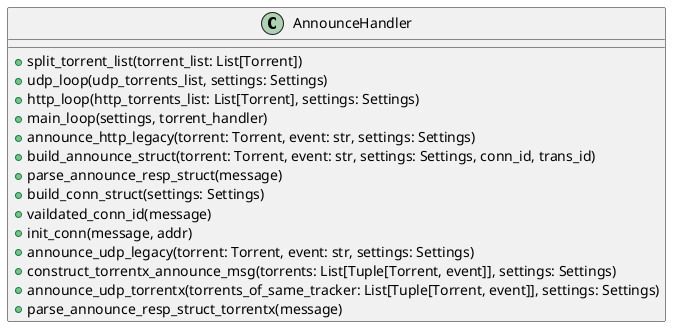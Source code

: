@startuml

class AnnounceHandler{

+ split_torrent_list(torrent_list: List[Torrent])
+ udp_loop(udp_torrents_list, settings: Settings)
+ http_loop(http_torrents_list: List[Torrent], settings: Settings)
+ main_loop(settings, torrent_handler)
+ announce_http_legacy(torrent: Torrent, event: str, settings: Settings)
+ build_announce_struct(torrent: Torrent, event: str, settings: Settings, conn_id, trans_id)
+ parse_announce_resp_struct(message)
+ build_conn_struct(settings: Settings)
+ vaildated_conn_id(message)
+ init_conn(message, addr)
+ announce_udp_legacy(torrent: Torrent, event: str, settings: Settings)
+ construct_torrentx_announce_msg(torrents: List[Tuple[Torrent, event]], settings: Settings)
+ announce_udp_torrentx(torrents_of_same_tracker: List[Tuple[Torrent, event]], settings: Settings)
+ parse_announce_resp_struct_torrentx(message)
}


@enduml